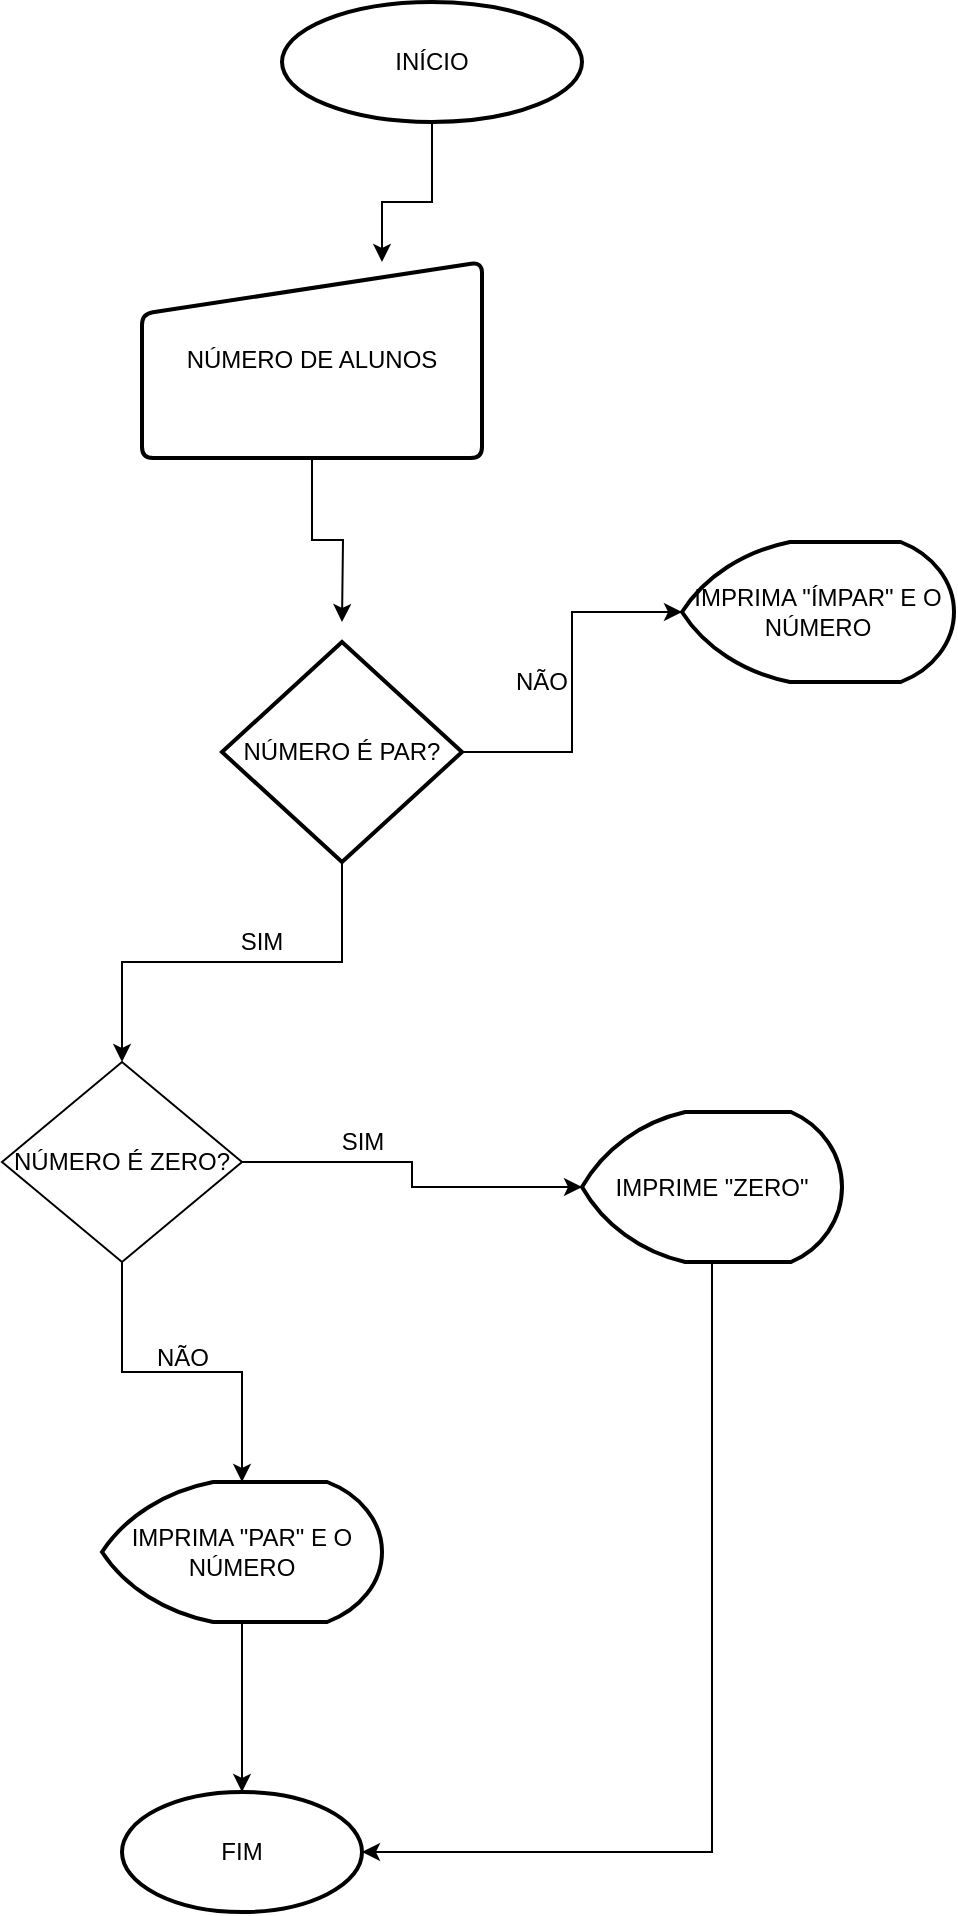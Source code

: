 <mxfile version="14.9.6" type="device"><diagram id="t6JdlZ2fmu7PVZH9Ckdz" name="Página-1"><mxGraphModel dx="1086" dy="806" grid="1" gridSize="10" guides="1" tooltips="1" connect="1" arrows="1" fold="1" page="1" pageScale="1" pageWidth="827" pageHeight="1169" math="0" shadow="0"><root><mxCell id="0"/><mxCell id="1" parent="0"/><mxCell id="SHbtajlTdM5nhMNvPST5-3" value="" style="edgeStyle=orthogonalEdgeStyle;rounded=0;orthogonalLoop=1;jettySize=auto;html=1;" edge="1" parent="1" source="SHbtajlTdM5nhMNvPST5-1"><mxGeometry relative="1" as="geometry"><mxPoint x="240" y="160" as="targetPoint"/><Array as="points"><mxPoint x="265" y="130"/><mxPoint x="240" y="130"/></Array></mxGeometry></mxCell><mxCell id="SHbtajlTdM5nhMNvPST5-1" value="INÍCIO" style="strokeWidth=2;html=1;shape=mxgraph.flowchart.start_1;whiteSpace=wrap;" vertex="1" parent="1"><mxGeometry x="190" y="30" width="150" height="60" as="geometry"/></mxCell><mxCell id="SHbtajlTdM5nhMNvPST5-6" value="" style="edgeStyle=orthogonalEdgeStyle;rounded=0;orthogonalLoop=1;jettySize=auto;html=1;" edge="1" parent="1" source="SHbtajlTdM5nhMNvPST5-4"><mxGeometry relative="1" as="geometry"><mxPoint x="220" y="340" as="targetPoint"/></mxGeometry></mxCell><mxCell id="SHbtajlTdM5nhMNvPST5-4" value="NÚMERO DE ALUNOS" style="html=1;strokeWidth=2;shape=manualInput;whiteSpace=wrap;rounded=1;size=26;arcSize=11;" vertex="1" parent="1"><mxGeometry x="120" y="160" width="170" height="98" as="geometry"/></mxCell><mxCell id="SHbtajlTdM5nhMNvPST5-10" value="" style="edgeStyle=orthogonalEdgeStyle;rounded=0;orthogonalLoop=1;jettySize=auto;html=1;exitX=1;exitY=0.5;exitDx=0;exitDy=0;exitPerimeter=0;" edge="1" parent="1" source="SHbtajlTdM5nhMNvPST5-8" target="SHbtajlTdM5nhMNvPST5-9"><mxGeometry relative="1" as="geometry"/></mxCell><mxCell id="SHbtajlTdM5nhMNvPST5-14" value="" style="edgeStyle=orthogonalEdgeStyle;rounded=0;orthogonalLoop=1;jettySize=auto;html=1;" edge="1" parent="1" source="SHbtajlTdM5nhMNvPST5-8" target="SHbtajlTdM5nhMNvPST5-13"><mxGeometry relative="1" as="geometry"/></mxCell><mxCell id="SHbtajlTdM5nhMNvPST5-8" value="NÚMERO É PAR?" style="strokeWidth=2;html=1;shape=mxgraph.flowchart.decision;whiteSpace=wrap;" vertex="1" parent="1"><mxGeometry x="160" y="350" width="120" height="110" as="geometry"/></mxCell><mxCell id="SHbtajlTdM5nhMNvPST5-9" value="IMPRIMA &quot;ÍMPAR&quot; E O NÚMERO" style="strokeWidth=2;html=1;shape=mxgraph.flowchart.display;whiteSpace=wrap;" vertex="1" parent="1"><mxGeometry x="390" y="300" width="136" height="70" as="geometry"/></mxCell><mxCell id="SHbtajlTdM5nhMNvPST5-12" value="NÃO" style="text;html=1;strokeColor=none;fillColor=none;align=center;verticalAlign=middle;whiteSpace=wrap;rounded=0;" vertex="1" parent="1"><mxGeometry x="300" y="360" width="40" height="20" as="geometry"/></mxCell><mxCell id="SHbtajlTdM5nhMNvPST5-21" value="" style="edgeStyle=orthogonalEdgeStyle;rounded=0;orthogonalLoop=1;jettySize=auto;html=1;" edge="1" parent="1" source="SHbtajlTdM5nhMNvPST5-13" target="SHbtajlTdM5nhMNvPST5-16"><mxGeometry relative="1" as="geometry"/></mxCell><mxCell id="SHbtajlTdM5nhMNvPST5-22" value="" style="edgeStyle=orthogonalEdgeStyle;rounded=0;orthogonalLoop=1;jettySize=auto;html=1;" edge="1" parent="1" source="SHbtajlTdM5nhMNvPST5-13" target="SHbtajlTdM5nhMNvPST5-20"><mxGeometry relative="1" as="geometry"/></mxCell><mxCell id="SHbtajlTdM5nhMNvPST5-13" value="NÚMERO É ZERO?" style="rhombus;whiteSpace=wrap;html=1;" vertex="1" parent="1"><mxGeometry x="50" y="560" width="120" height="100" as="geometry"/></mxCell><mxCell id="SHbtajlTdM5nhMNvPST5-15" value="SIM" style="text;html=1;strokeColor=none;fillColor=none;align=center;verticalAlign=middle;whiteSpace=wrap;rounded=0;" vertex="1" parent="1"><mxGeometry x="160" y="490" width="40" height="20" as="geometry"/></mxCell><mxCell id="SHbtajlTdM5nhMNvPST5-29" style="edgeStyle=orthogonalEdgeStyle;rounded=0;orthogonalLoop=1;jettySize=auto;html=1;entryX=1;entryY=0.5;entryDx=0;entryDy=0;" edge="1" parent="1" source="SHbtajlTdM5nhMNvPST5-16" target="SHbtajlTdM5nhMNvPST5-26"><mxGeometry relative="1" as="geometry"><Array as="points"><mxPoint x="405" y="955"/></Array></mxGeometry></mxCell><mxCell id="SHbtajlTdM5nhMNvPST5-16" value="IMPRIME &quot;ZERO&quot;" style="strokeWidth=2;html=1;shape=mxgraph.flowchart.display;whiteSpace=wrap;" vertex="1" parent="1"><mxGeometry x="340" y="585" width="130" height="75" as="geometry"/></mxCell><mxCell id="SHbtajlTdM5nhMNvPST5-27" value="" style="edgeStyle=orthogonalEdgeStyle;rounded=0;orthogonalLoop=1;jettySize=auto;html=1;" edge="1" parent="1" source="SHbtajlTdM5nhMNvPST5-20" target="SHbtajlTdM5nhMNvPST5-26"><mxGeometry relative="1" as="geometry"/></mxCell><mxCell id="SHbtajlTdM5nhMNvPST5-20" value="&lt;span&gt;IMPRIMA &quot;PAR&quot; E O NÚMERO&lt;/span&gt;" style="strokeWidth=2;html=1;shape=mxgraph.flowchart.display;whiteSpace=wrap;" vertex="1" parent="1"><mxGeometry x="100" y="770" width="140" height="70" as="geometry"/></mxCell><mxCell id="SHbtajlTdM5nhMNvPST5-23" value="SIM" style="text;html=1;align=center;verticalAlign=middle;resizable=0;points=[];autosize=1;strokeColor=none;" vertex="1" parent="1"><mxGeometry x="210" y="590" width="40" height="20" as="geometry"/></mxCell><mxCell id="SHbtajlTdM5nhMNvPST5-24" value="NÃO" style="text;html=1;align=center;verticalAlign=middle;resizable=0;points=[];autosize=1;strokeColor=none;" vertex="1" parent="1"><mxGeometry x="120" y="698" width="40" height="20" as="geometry"/></mxCell><mxCell id="SHbtajlTdM5nhMNvPST5-26" value="FIM" style="ellipse;whiteSpace=wrap;html=1;strokeWidth=2;" vertex="1" parent="1"><mxGeometry x="110" y="925" width="120" height="60" as="geometry"/></mxCell></root></mxGraphModel></diagram></mxfile>